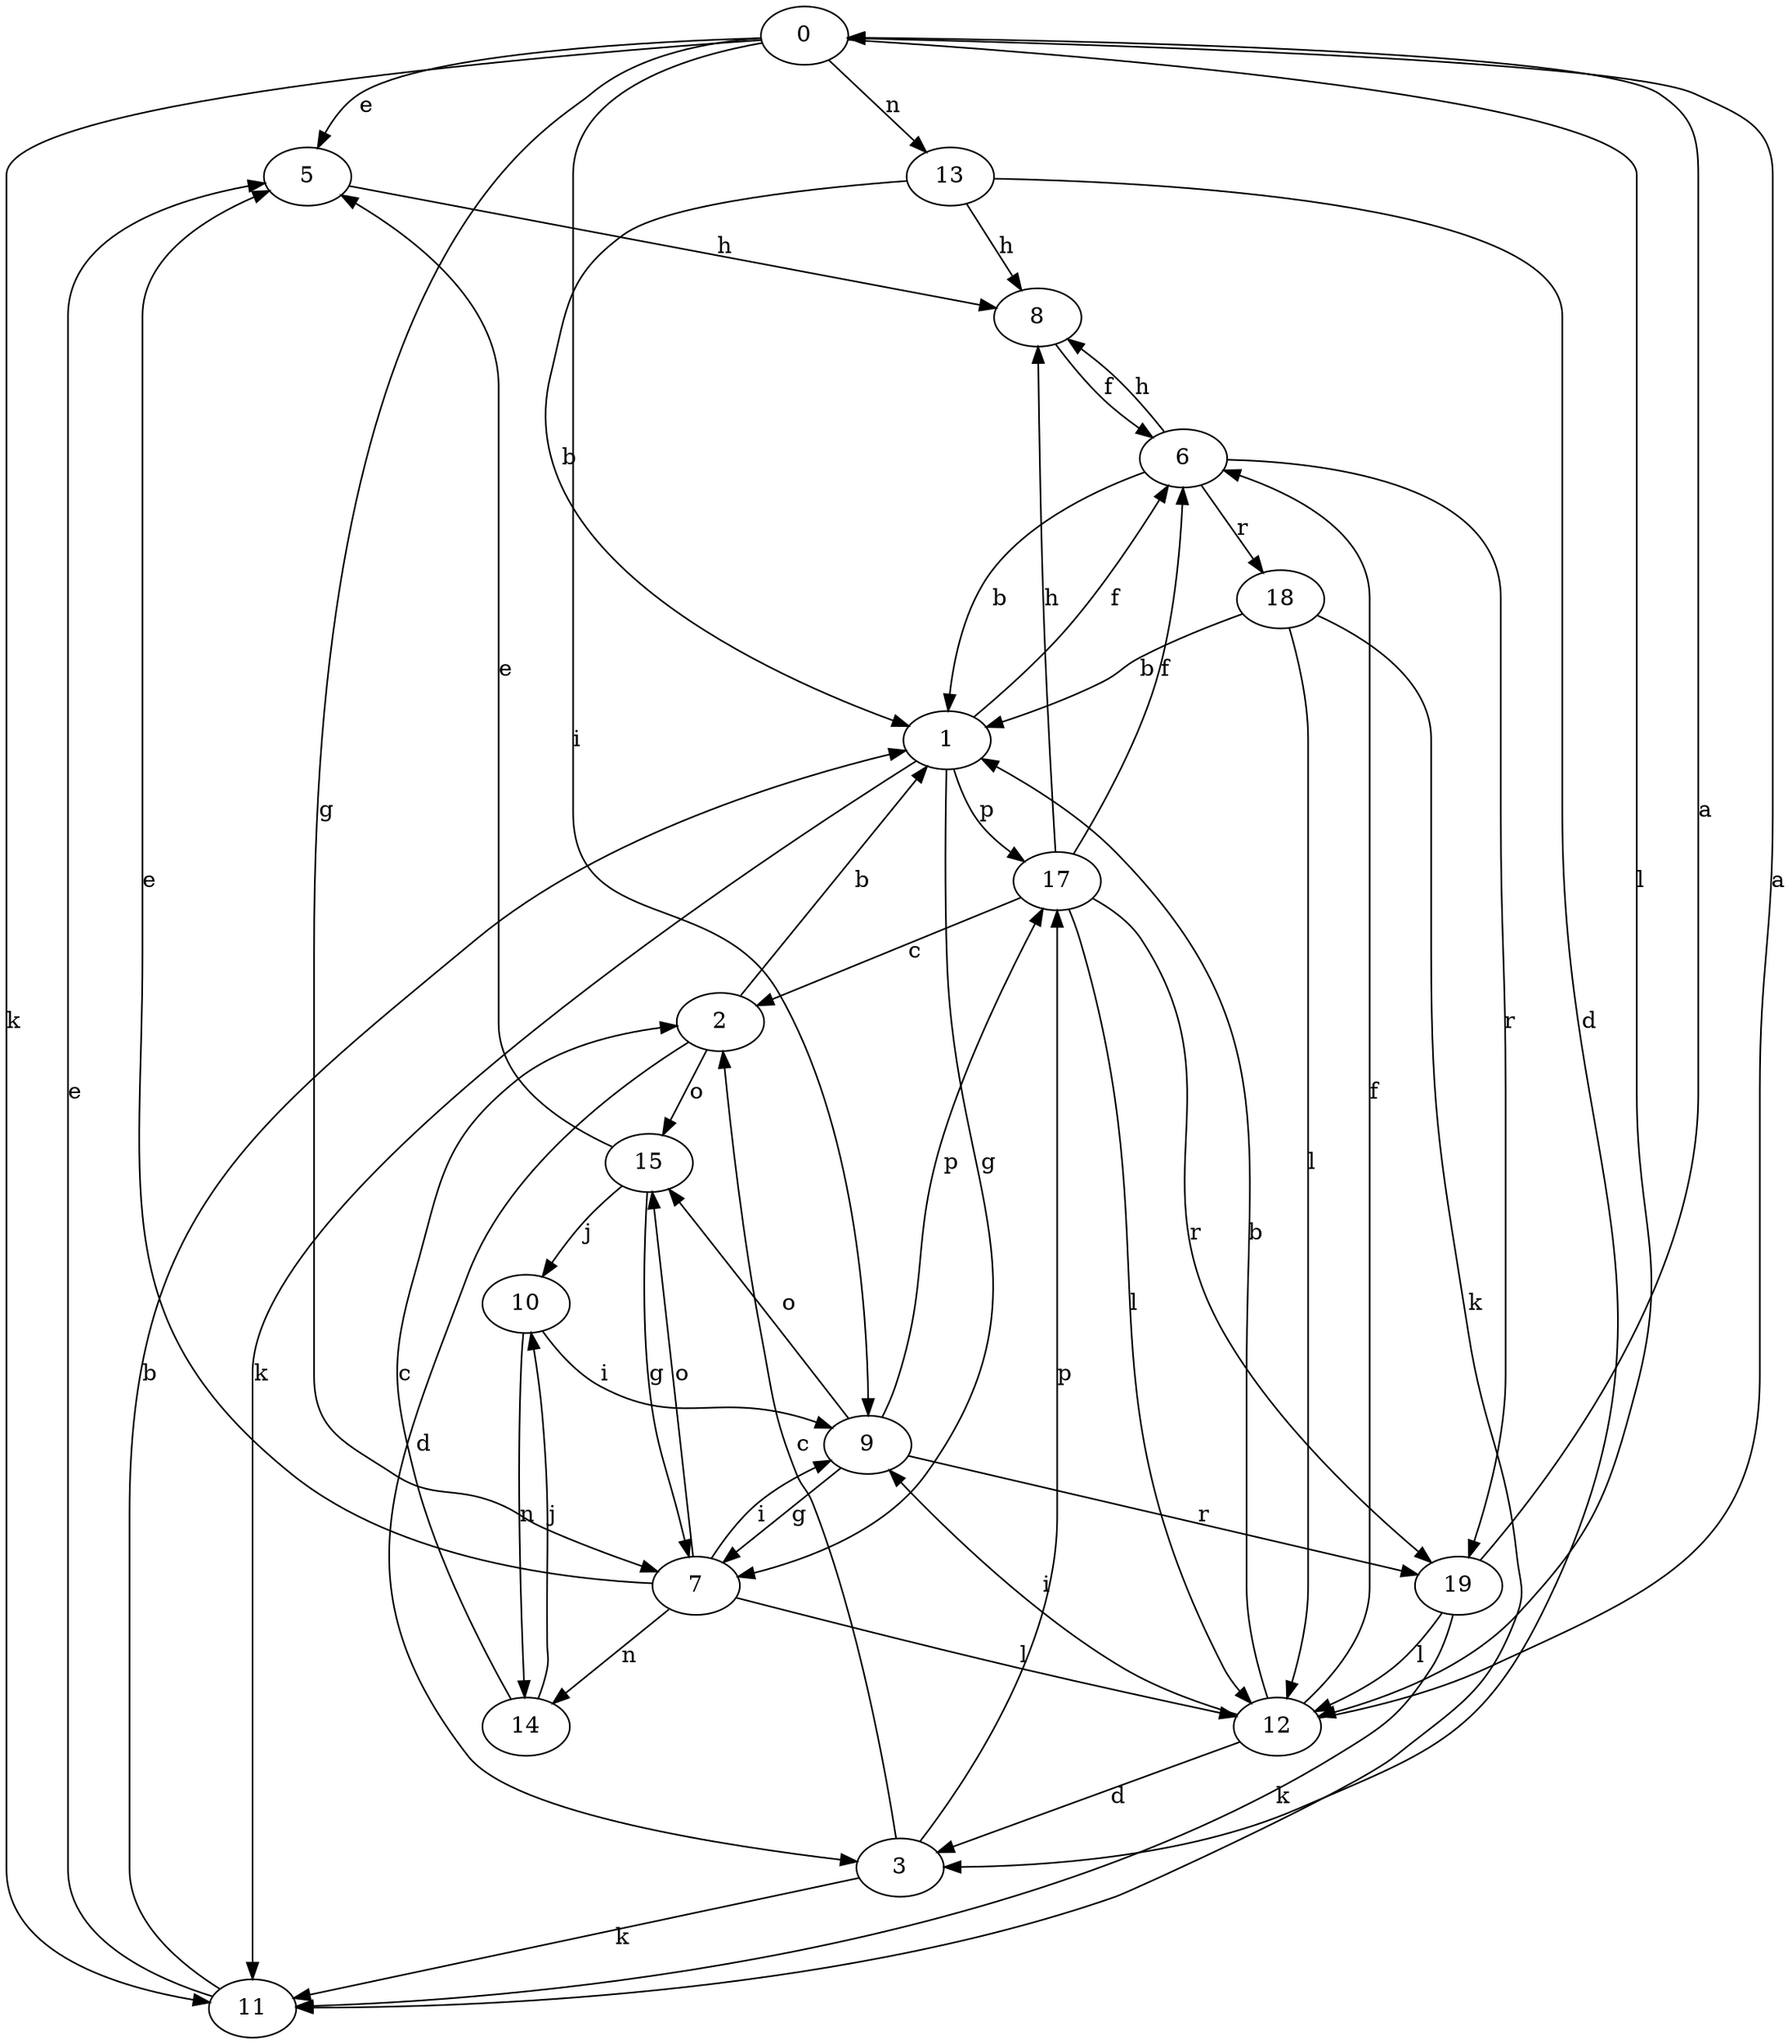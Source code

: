 strict digraph  {
0;
1;
2;
3;
5;
6;
7;
8;
9;
10;
11;
12;
13;
14;
15;
17;
18;
19;
0 -> 5  [label=e];
0 -> 7  [label=g];
0 -> 9  [label=i];
0 -> 11  [label=k];
0 -> 12  [label=l];
0 -> 13  [label=n];
1 -> 6  [label=f];
1 -> 7  [label=g];
1 -> 11  [label=k];
1 -> 17  [label=p];
2 -> 1  [label=b];
2 -> 3  [label=d];
2 -> 15  [label=o];
3 -> 2  [label=c];
3 -> 11  [label=k];
3 -> 17  [label=p];
5 -> 8  [label=h];
6 -> 1  [label=b];
6 -> 8  [label=h];
6 -> 18  [label=r];
6 -> 19  [label=r];
7 -> 5  [label=e];
7 -> 9  [label=i];
7 -> 12  [label=l];
7 -> 14  [label=n];
7 -> 15  [label=o];
8 -> 6  [label=f];
9 -> 7  [label=g];
9 -> 15  [label=o];
9 -> 17  [label=p];
9 -> 19  [label=r];
10 -> 9  [label=i];
10 -> 14  [label=n];
11 -> 1  [label=b];
11 -> 5  [label=e];
12 -> 0  [label=a];
12 -> 1  [label=b];
12 -> 3  [label=d];
12 -> 6  [label=f];
12 -> 9  [label=i];
13 -> 1  [label=b];
13 -> 3  [label=d];
13 -> 8  [label=h];
14 -> 2  [label=c];
14 -> 10  [label=j];
15 -> 5  [label=e];
15 -> 7  [label=g];
15 -> 10  [label=j];
17 -> 2  [label=c];
17 -> 6  [label=f];
17 -> 8  [label=h];
17 -> 12  [label=l];
17 -> 19  [label=r];
18 -> 1  [label=b];
18 -> 11  [label=k];
18 -> 12  [label=l];
19 -> 0  [label=a];
19 -> 11  [label=k];
19 -> 12  [label=l];
}
